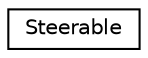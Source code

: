 digraph "Graphical Class Hierarchy"
{
  edge [fontname="Helvetica",fontsize="10",labelfontname="Helvetica",labelfontsize="10"];
  node [fontname="Helvetica",fontsize="10",shape=record];
  rankdir="LR";
  Node0 [label="Steerable",height=0.2,width=0.4,color="black", fillcolor="white", style="filled",URL="$classSteerable.html"];
}
